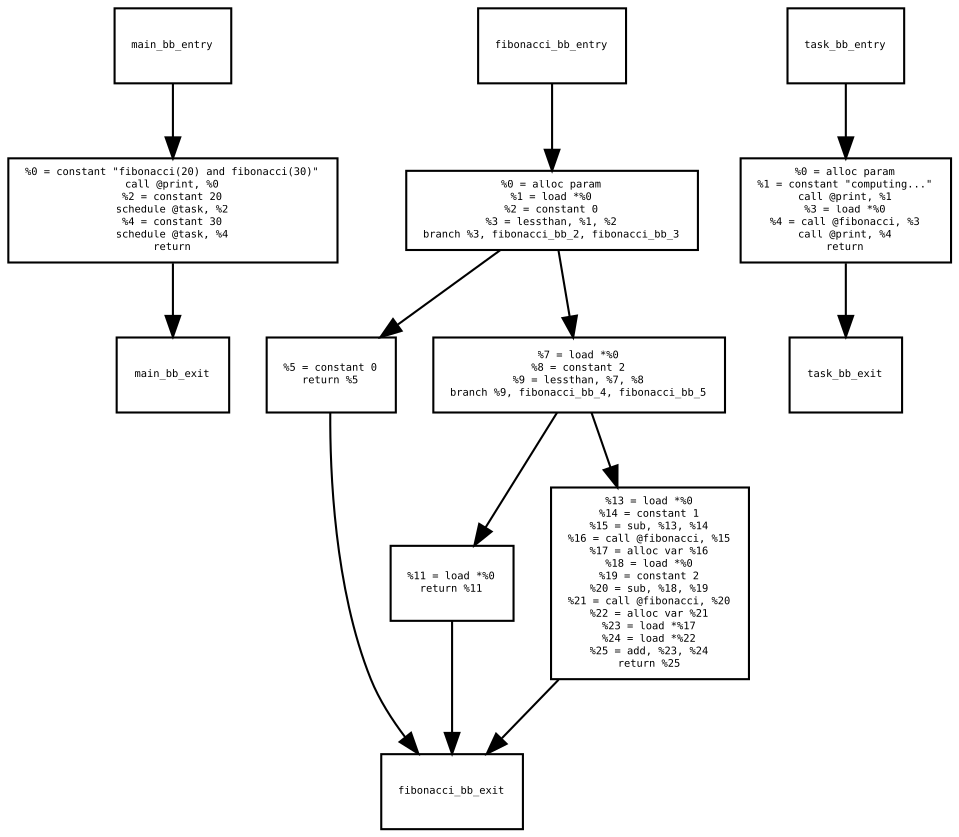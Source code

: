 digraph G {
    node [shape="box" fontname="monospace" fontsize=5];
    edge [fontsize=5];
    subgraph "main" {
        "main_bb_entry";
        "main_bb_entry" -> "main_bb_1";

        "main_bb_1" [label="%0 = constant \"fibonacci(20) and fibonacci(30)\"\ncall @print, %0\n%2 = constant 20\nschedule @task, %2\n%4 = constant 30\nschedule @task, %4\nreturn\n"];
        "main_bb_1" -> "main_bb_exit";

        "main_bb_exit";

    }
    subgraph "option" {
    }
    subgraph "memory" {
    }
    subgraph "diagnostics" {
    }
    subgraph "print" {
    }
    subgraph "fibonacci" {
        "fibonacci_bb_entry";
        "fibonacci_bb_entry" -> "fibonacci_bb_1";

        "fibonacci_bb_1" [label="%0 = alloc param\n%1 = load *%0\n%2 = constant 0\n%3 = lessthan, %1, %2\nbranch %3, fibonacci_bb_2, fibonacci_bb_3\n"];
        "fibonacci_bb_1" -> "fibonacci_bb_2";
        "fibonacci_bb_1" -> "fibonacci_bb_3";

        "fibonacci_bb_2" [label="%5 = constant 0\nreturn %5\n"];
        "fibonacci_bb_2" -> "fibonacci_bb_exit";

        "fibonacci_bb_3" [label="%7 = load *%0\n%8 = constant 2\n%9 = lessthan, %7, %8\nbranch %9, fibonacci_bb_4, fibonacci_bb_5\n"];
        "fibonacci_bb_3" -> "fibonacci_bb_4";
        "fibonacci_bb_3" -> "fibonacci_bb_5";

        "fibonacci_bb_4" [label="%11 = load *%0\nreturn %11\n"];
        "fibonacci_bb_4" -> "fibonacci_bb_exit";

        "fibonacci_bb_5" [label="%13 = load *%0\n%14 = constant 1\n%15 = sub, %13, %14\n%16 = call @fibonacci, %15\n%17 = alloc var %16\n%18 = load *%0\n%19 = constant 2\n%20 = sub, %18, %19\n%21 = call @fibonacci, %20\n%22 = alloc var %21\n%23 = load *%17\n%24 = load *%22\n%25 = add, %23, %24\nreturn %25\n"];
        "fibonacci_bb_5" -> "fibonacci_bb_exit";

        "fibonacci_bb_exit";

    }
    subgraph "task" {
        "task_bb_entry";
        "task_bb_entry" -> "task_bb_1";

        "task_bb_1" [label="%0 = alloc param\n%1 = constant \"computing...\"\ncall @print, %1\n%3 = load *%0\n%4 = call @fibonacci, %3\ncall @print, %4\nreturn\n"];
        "task_bb_1" -> "task_bb_exit";

        "task_bb_exit";

    }
}
